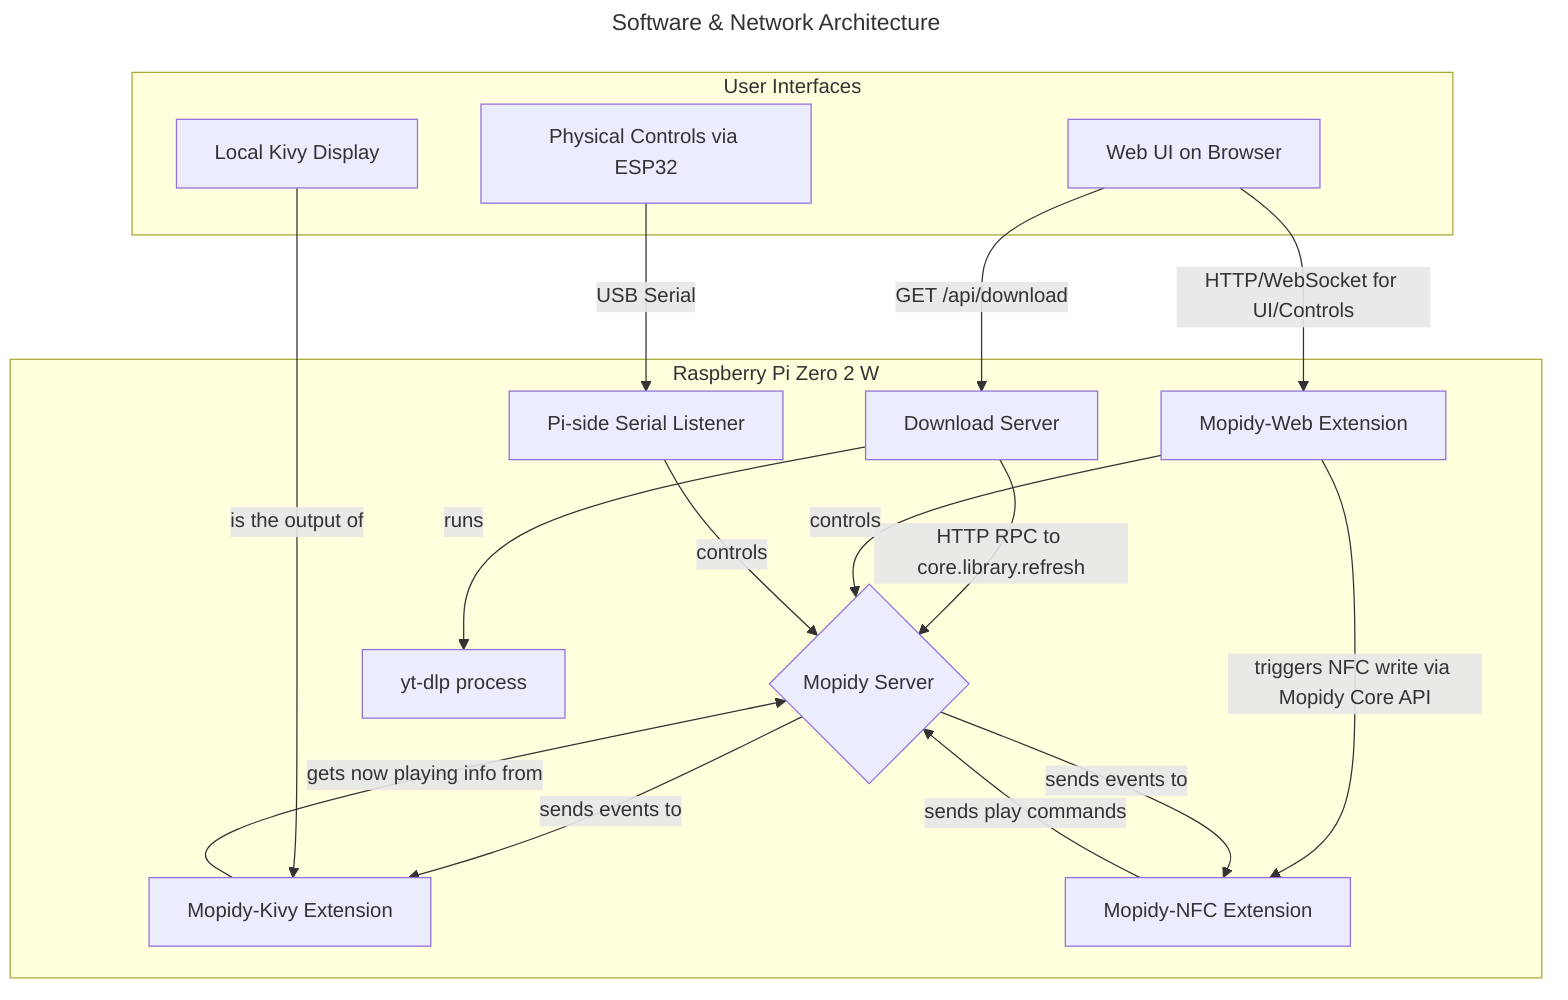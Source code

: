 ---
title: Software & Network Architecture
---

graph TD
    subgraph "User Interfaces"
        A[Web UI on Browser]
        B[Physical Controls via ESP32]
        C[Local Kivy Display]
    end

    subgraph "Raspberry Pi Zero 2 W"
        D{Mopidy Server}
        E[Mopidy-Web Extension]
        F[Mopidy-Kivy Extension]
        NFC_Ext[Mopidy-NFC Extension]
        G[Pi-side Serial Listener]
        DS[Download Server]
        YTDL[yt-dlp process]
    end

    A -- "HTTP/WebSocket for UI/Controls" --> E;
    A -- "GET /api/download" --> DS;
    DS -- "runs" --> YTDL;
    DS -- "HTTP RPC to core.library.refresh" --> D;
    
    E -- "controls" --> D;
    E -- "triggers NFC write via Mopidy Core API" --> NFC_Ext;

    B -- "USB Serial" --> G;
    G -- "controls" --> D;
    
    F -- "gets now playing info from" --> D;
    D -- "sends events to" --> F;
    C -- "is the output of" --> F;
    
    NFC_Ext -- "sends play commands" --> D;
    D -- "sends events to" --> NFC_Ext;